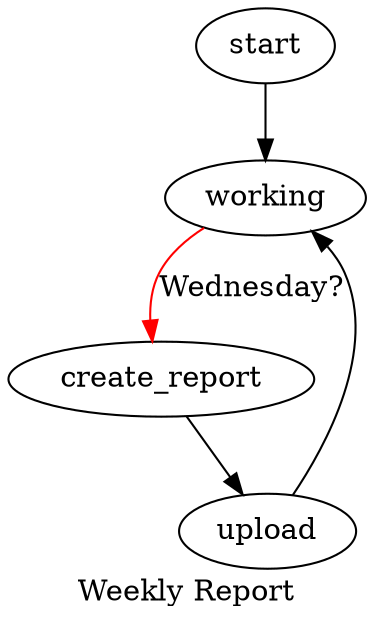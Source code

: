 digraph G {
    label = "Weekly Report"
    start -> working;
    working -> create_report [color=red, label="Wednesday?"];
    create_report -> upload -> working;
}
